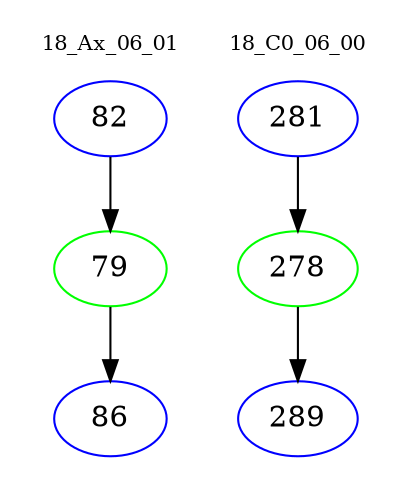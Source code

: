 digraph{
subgraph cluster_0 {
color = white
label = "18_Ax_06_01";
fontsize=10;
T0_82 [label="82", color="blue"]
T0_82 -> T0_79 [color="black"]
T0_79 [label="79", color="green"]
T0_79 -> T0_86 [color="black"]
T0_86 [label="86", color="blue"]
}
subgraph cluster_1 {
color = white
label = "18_C0_06_00";
fontsize=10;
T1_281 [label="281", color="blue"]
T1_281 -> T1_278 [color="black"]
T1_278 [label="278", color="green"]
T1_278 -> T1_289 [color="black"]
T1_289 [label="289", color="blue"]
}
}
